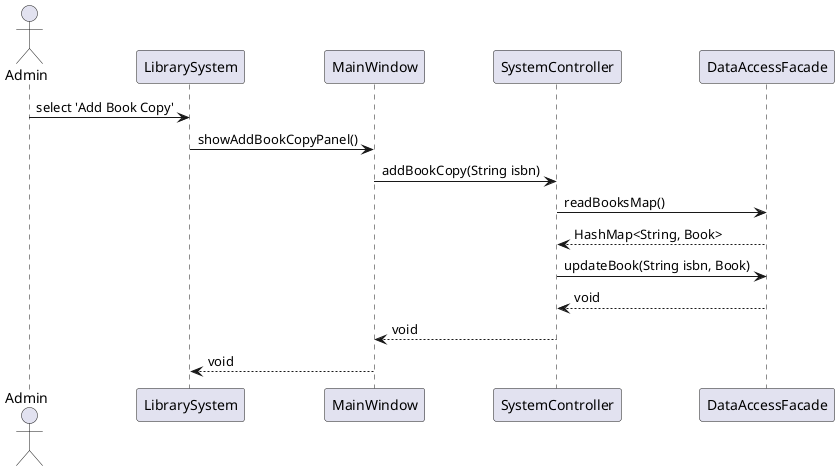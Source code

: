 @startuml

actor Admin as A
participant "LibrarySystem" as LS
participant "MainWindow" as MW
participant "SystemController" as SC
participant "DataAccessFacade" as DAF

A -> LS : select 'Add Book Copy'
LS -> MW : showAddBookCopyPanel()
MW -> SC : addBookCopy(String isbn)
SC -> DAF : readBooksMap()
DAF --> SC : HashMap<String, Book>
SC -> DAF : updateBook(String isbn, Book)
DAF --> SC : void
SC --> MW : void
MW --> LS : void

@enduml